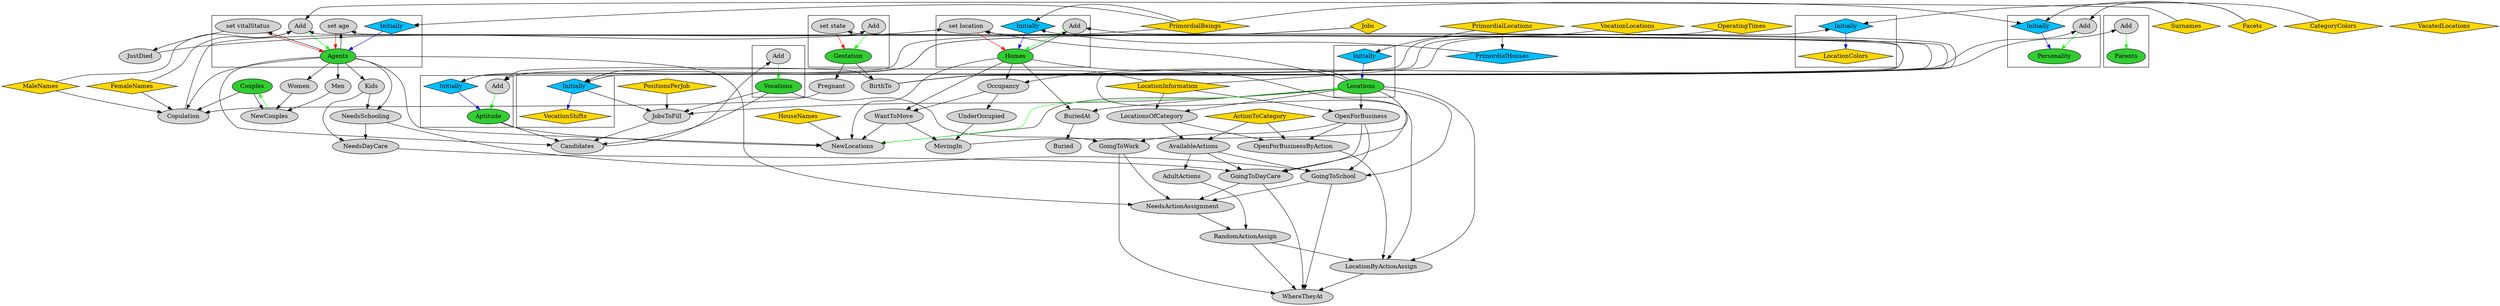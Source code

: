 digraph {
node [ style="filled"]
subgraph "cluster_Agents"{
v14 [ label = "Agents" fillcolor="limegreen"];
v15 [ label = "Add"];
v16 [ label = "Initially" fillcolor="deepskyblue" shape="diamond"];
v18 [ label = "set vitalStatus"];
v19 [ label = "set age"];
}
subgraph "cluster_Personality"{
v4 [ label = "Personality" fillcolor="limegreen"];
v5 [ label = "Add"];
v22 [ label = "Initially" fillcolor="deepskyblue" shape="diamond"];
}
subgraph "cluster_Aptitude"{
v24 [ label = "Aptitude" fillcolor="limegreen"];
v25 [ label = "Add"];
v26 [ label = "Initially" fillcolor="deepskyblue" shape="diamond"];
}
subgraph "cluster_Gestation"{
v7 [ label = "Gestation" fillcolor="limegreen"];
v8 [ label = "Add"];
v21 [ label = "set state"];
}
subgraph "cluster_Parents"{
v28 [ label = "Parents" fillcolor="limegreen"];
v29 [ label = "Add"];
}
subgraph "cluster_LocationColors"{
v32 [ label = "LocationColors" fillcolor="gold" shape="diamond"];
v33 [ label = "Initially" fillcolor="deepskyblue" shape="diamond"];
}
subgraph "cluster_Locations"{
v36 [ label = "Locations" fillcolor="limegreen"];
v37 [ label = "Initially" fillcolor="deepskyblue" shape="diamond"];
}
subgraph "cluster_Homes"{
v40 [ label = "Homes" fillcolor="limegreen"];
v41 [ label = "Add"];
v42 [ label = "Initially" fillcolor="deepskyblue" shape="diamond"];
v44 [ label = "set location"];
}
subgraph "cluster_VocationShifts"{
v55 [ label = "VocationShifts" fillcolor="gold" shape="diamond"];
v56 [ label = "Initially" fillcolor="deepskyblue" shape="diamond"];
}
subgraph "cluster_Vocations"{
v57 [ label = "Vocations" fillcolor="limegreen"];
v58 [ label = "Add"];
}
v0 [ label = "MaleNames" fillcolor="gold" shape="diamond"];
v1 [ label = "FemaleNames" fillcolor="gold" shape="diamond"];
v2 [ label = "Surnames" fillcolor="gold" shape="diamond"];
v3 [ label = "Facets" fillcolor="gold" shape="diamond"];
v6 [ label = "BirthTo"];
v9 [ label = "Copulation"];
v10 [ label = "Pregnant"];
v11 [ label = "Couples" fillcolor="limegreen"];
v12 [ label = "NewCouples"];
v13 [ label = "Men"];
v17 [ label = "PrimordialBeings" fillcolor="gold" shape="diamond"];
v20 [ label = "Women"];
v23 [ label = "Jobs" fillcolor="gold" shape="diamond"];
v27 [ label = "JustDied"];
v30 [ label = "LocationInformation" fillcolor="gold" shape="diamond"];
v31 [ label = "CategoryColors" fillcolor="gold" shape="diamond"];
v34 [ label = "PrimordialLocations" fillcolor="gold" shape="diamond"];
v35 [ label = "NewLocations"];
v38 [ label = "HouseNames" fillcolor="gold" shape="diamond"];
v39 [ label = "WantToMove"];
v43 [ label = "PrimordialHouses" fillcolor="deepskyblue" shape="diamond"];
v45 [ label = "MovingIn"];
v46 [ label = "UnderOccupied"];
v47 [ label = "Occupancy"];
v48 [ label = "VacatedLocations" fillcolor="gold" shape="diamond"];
v49 [ label = "LocationsOfCategory"];
v50 [ label = "BuriedAt"];
v51 [ label = "Buried"];
v52 [ label = "VocationLocations" fillcolor="gold" shape="diamond"];
v53 [ label = "PositionsPerJob" fillcolor="gold" shape="diamond"];
v54 [ label = "OperatingTimes" fillcolor="gold" shape="diamond"];
v59 [ label = "Candidates"];
v60 [ label = "JobsToFill"];
v61 [ label = "ActionToCategory" fillcolor="gold" shape="diamond"];
v62 [ label = "AvailableActions"];
v63 [ label = "OpenForBusiness"];
v64 [ label = "OpenForBusinessByAction"];
v65 [ label = "Kids"];
v66 [ label = "NeedsSchooling"];
v67 [ label = "NeedsDayCare"];
v68 [ label = "GoingToSchool"];
v69 [ label = "GoingToDayCare"];
v70 [ label = "GoingToWork"];
v71 [ label = "WhereTheyAt"];
v72 [ label = "RandomActionAssign"];
v73 [ label = "AdultActions"];
v74 [ label = "NeedsActionAssignment"];
v75 [ label = "LocationByActionAssign"];
v5 -> v4 [ color="green" ]
v6 -> v5 [ constraint="false" ]
v7 -> v6
v8 -> v7 [ color="green" ]
v9 -> v8 [ constraint="false" ]
v10 -> v9
v7 -> v10
v11 -> v9
v12 -> v11 [ color="green" ]
v13 -> v12
v14 -> v13
v15 -> v14 [ color="green" ]
v6 -> v15 [ constraint="false" ]
v2 -> v15 [ constraint="false" ]
v0 -> v15 [ constraint="false" ]
v1 -> v15 [ constraint="false" ]
v16 -> v14 [ color="blue" ]
v17 -> v16 [ constraint="false" ]
v18 -> v14 [ color="red" ]
v14 -> v18 [ constraint="false" ]
v19 -> v14 [ color="red" ]
v6 -> v19 [ constraint="false" ]
v14 -> v19 [ constraint="false" ]
v11 -> v12
v20 -> v12
v14 -> v20
v14 -> v9
v0 -> v9
v1 -> v9
v21 -> v7 [ color="red" ]
v6 -> v21 [ constraint="false" ]
v3 -> v5 [ constraint="false" ]
v22 -> v4 [ color="blue" ]
v17 -> v22 [ constraint="false" ]
v3 -> v22 [ constraint="false" ]
v25 -> v24 [ color="green" ]
v6 -> v25 [ constraint="false" ]
v23 -> v25 [ constraint="false" ]
v26 -> v24 [ color="blue" ]
v17 -> v26 [ constraint="false" ]
v23 -> v26 [ constraint="false" ]
v18 -> v27
v29 -> v28 [ color="green" ]
v6 -> v29 [ constraint="false" ]
v33 -> v32 [ color="blue" ]
v30 -> v33 [ constraint="false" ]
v31 -> v33 [ constraint="false" ]
v36 -> v35
v35 -> v36 [ color="green" ]
v37 -> v36 [ color="blue" ]
v34 -> v37 [ constraint="false" ]
v38 -> v35
v39 -> v35
v40 -> v39
v41 -> v40 [ color="green" ]
v6 -> v41 [ constraint="false" ]
v40 -> v41 [ constraint="false" ]
v42 -> v40 [ color="blue" ]
v43 -> v42 [ constraint="false" ]
v34 -> v43
v17 -> v42 [ constraint="false" ]
v44 -> v40 [ color="red" ]
v27 -> v44 [ constraint="false" ]
v36 -> v44 [ constraint="false" ]
v45 -> v44 [ constraint="false" ]
v39 -> v45
v46 -> v45
v47 -> v46
v36 -> v47
v40 -> v47
v47 -> v39
v40 -> v35
v14 -> v35
v24 -> v35
v30 -> v49
v36 -> v49
v36 -> v50
v40 -> v50
v50 -> v51
v56 -> v55 [ color="blue" ]
v52 -> v56 [ constraint="false" ]
v30 -> v56 [ constraint="false" ]
v54 -> v56 [ constraint="false" ]
v58 -> v57 [ color="green" ]
v59 -> v58 [ constraint="false" ]
v60 -> v59
v36 -> v60
v56 -> v60
v53 -> v60
v57 -> v60
v57 -> v59
v14 -> v59
v24 -> v59
v61 -> v62
v49 -> v62
v36 -> v63
v30 -> v63
v61 -> v64
v49 -> v64
v63 -> v64
v14 -> v65
v65 -> v66
v14 -> v66
v66 -> v67
v65 -> v67
v62 -> v68
v63 -> v68
v36 -> v68
v66 -> v68
v62 -> v69
v63 -> v69
v36 -> v69
v67 -> v69
v57 -> v70
v63 -> v70
v68 -> v71
v69 -> v71
v70 -> v71
v72 -> v71
v73 -> v72
v62 -> v73
v74 -> v72
v70 -> v74
v69 -> v74
v68 -> v74
v14 -> v74
v75 -> v71
v72 -> v75
v40 -> v75
v64 -> v75
v36 -> v75
}
